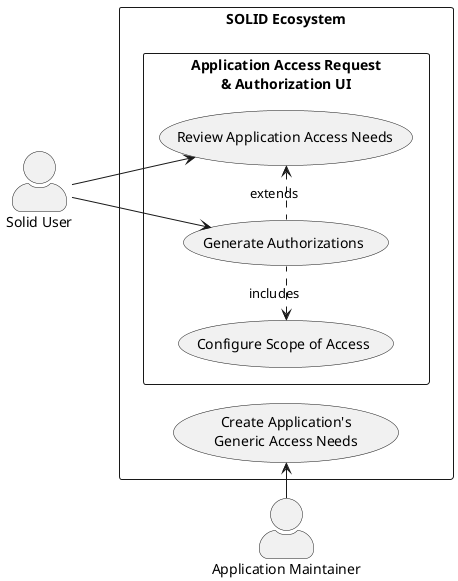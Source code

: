 @startuml
skinparam actorStyle awesome
left to right direction

actor "Solid User" as USER
actor "Application Maintainer" as MAINTAINER

rectangle "SOLID Ecosystem" {
    rectangle "Application Access Request\n& Authorization UI" as UI {
        usecase "Review Application Access Needs" as REVIEW
        usecase "Configure Scope of Access" as CONFIGURE
        usecase "Generate Authorizations" AS GENERATE
    }
    usecase "Create Application's\nGeneric Access Needs" as NEEDS
}

USER --> REVIEW
USER --> GENERATE

REVIEW <. GENERATE: extends

GENERATE .left.> CONFIGURE: includes

NEEDS <-left- MAINTAINER

@enduml